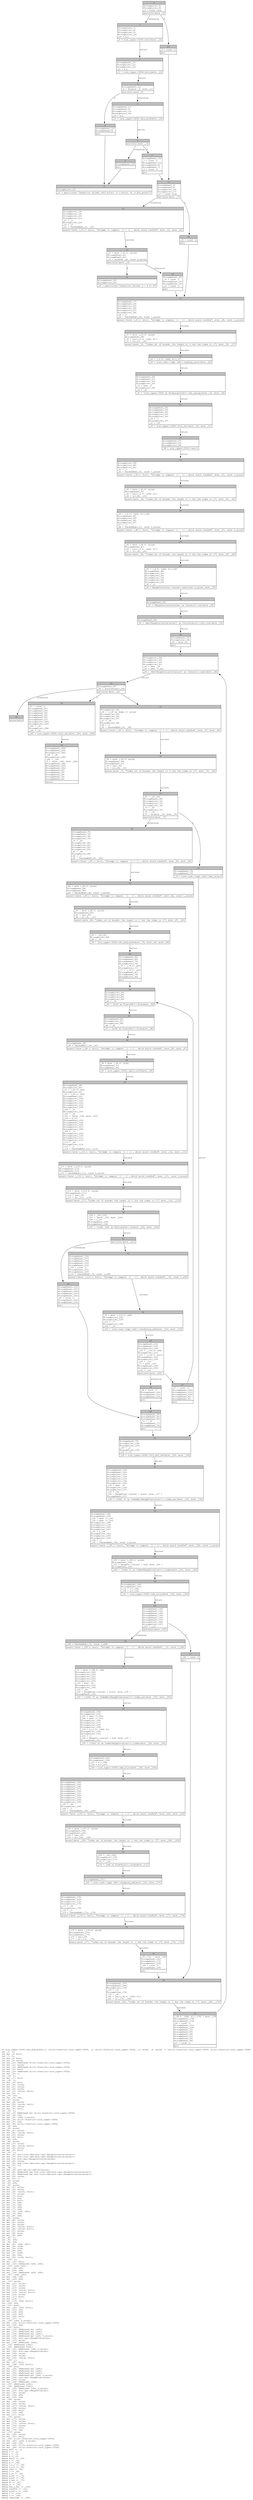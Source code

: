 digraph Mir_0_11381 {
    graph [fontname="Courier, monospace"];
    node [fontname="Courier, monospace"];
    edge [fontname="Courier, monospace"];
    label=<fn uint_types::U256::div_mod_knuth(_1: utils::fraction::uint_types::U256, _2: utils::fraction::uint_types::U256, _3: usize, _4: usize) -&gt; (utils::fraction::uint_types::U256, utils::fraction::uint_types::U256)<br align="left"/>let _5: ();<br align="left"/>let mut _6: bool;<br align="left"/>let _7: ();<br align="left"/>let mut _8: bool;<br align="left"/>let mut _9: usize;<br align="left"/>let mut _10: &amp;ReErased utils::fraction::uint_types::U256;<br align="left"/>let mut _11: usize;<br align="left"/>let mut _12: &amp;ReErased utils::fraction::uint_types::U256;<br align="left"/>let mut _13: bool;<br align="left"/>let mut _14: &amp;ReErased utils::fraction::uint_types::U256;<br align="left"/>let mut _15: !;<br align="left"/>let _16: ();<br align="left"/>let mut _17: bool;<br align="left"/>let _18: ();<br align="left"/>let mut _19: bool;<br align="left"/>let mut _20: usize;<br align="left"/>let mut _21: usize;<br align="left"/>let mut _22: usize;<br align="left"/>let mut _23: (usize, bool);<br align="left"/>let mut _24: !;<br align="left"/>let _25: u32;<br align="left"/>let mut _26: u64;<br align="left"/>let _27: usize;<br align="left"/>let mut _28: usize;<br align="left"/>let mut _29: (usize, bool);<br align="left"/>let mut _30: usize;<br align="left"/>let mut _31: bool;<br align="left"/>let _32: ();<br align="left"/>let mut _33: &amp;ReErased mut utils::fraction::uint_types::U256;<br align="left"/>let mut _34: u32;<br align="left"/>let mut _35: [u64; 5_usize];<br align="left"/>let mut _36: utils::fraction::uint_types::U256;<br align="left"/>let mut _37: u32;<br align="left"/>let mut _38: utils::fraction::uint_types::U256;<br align="left"/>let _39: u64;<br align="left"/>let _40: usize;<br align="left"/>let mut _41: usize;<br align="left"/>let mut _42: (usize, bool);<br align="left"/>let mut _43: usize;<br align="left"/>let mut _44: bool;<br align="left"/>let _45: u64;<br align="left"/>let _46: usize;<br align="left"/>let mut _47: usize;<br align="left"/>let mut _48: (usize, bool);<br align="left"/>let mut _49: usize;<br align="left"/>let mut _50: bool;<br align="left"/>let _51: ();<br align="left"/>let mut _52: std::iter::Rev&lt;std::ops::RangeInclusive&lt;usize&gt;&gt;;<br align="left"/>let mut _53: std::iter::Rev&lt;std::ops::RangeInclusive&lt;usize&gt;&gt;;<br align="left"/>let mut _54: std::ops::RangeInclusive&lt;usize&gt;;<br align="left"/>let mut _55: usize;<br align="left"/>let mut _56: std::iter::Rev&lt;std::ops::RangeInclusive&lt;usize&gt;&gt;;<br align="left"/>let mut _57: ();<br align="left"/>let _58: ();<br align="left"/>let mut _59: std::option::Option&lt;usize&gt;;<br align="left"/>let mut _60: &amp;ReErased mut std::iter::Rev&lt;std::ops::RangeInclusive&lt;usize&gt;&gt;;<br align="left"/>let mut _61: &amp;ReErased mut std::iter::Rev&lt;std::ops::RangeInclusive&lt;usize&gt;&gt;;<br align="left"/>let mut _62: isize;<br align="left"/>let mut _63: !;<br align="left"/>let _64: usize;<br align="left"/>let _65: u64;<br align="left"/>let _66: usize;<br align="left"/>let mut _67: usize;<br align="left"/>let mut _68: usize;<br align="left"/>let mut _69: (usize, bool);<br align="left"/>let mut _70: usize;<br align="left"/>let mut _71: bool;<br align="left"/>let mut _72: u64;<br align="left"/>let mut _73: bool;<br align="left"/>let mut _74: u64;<br align="left"/>let mut _75: u64;<br align="left"/>let mut _76: u64;<br align="left"/>let mut _77: u64;<br align="left"/>let mut _78: (u64, u64);<br align="left"/>let mut _79: u64;<br align="left"/>let mut _80: u64;<br align="left"/>let _81: usize;<br align="left"/>let mut _82: usize;<br align="left"/>let mut _83: usize;<br align="left"/>let mut _84: usize;<br align="left"/>let mut _85: (usize, bool);<br align="left"/>let mut _86: (usize, bool);<br align="left"/>let mut _87: usize;<br align="left"/>let mut _88: bool;<br align="left"/>let mut _89: u64;<br align="left"/>let _90: ();<br align="left"/>let _91: u64;<br align="left"/>let _92: u64;<br align="left"/>let mut _93: (u64, u64);<br align="left"/>let mut _94: u128;<br align="left"/>let mut _95: u128;<br align="left"/>let mut _96: u64;<br align="left"/>let mut _97: u128;<br align="left"/>let mut _98: u64;<br align="left"/>let mut _99: (u128, bool);<br align="left"/>let _100: ();<br align="left"/>let mut _101: bool;<br align="left"/>let mut _102: &amp;ReErased (u64, u64);<br align="left"/>let _103: (u64, u64);<br align="left"/>let mut _104: u64;<br align="left"/>let mut _105: u64;<br align="left"/>let mut _106: &amp;ReErased (u64, u64);<br align="left"/>let _107: (u64, u64);<br align="left"/>let mut _108: u64;<br align="left"/>let mut _109: u64;<br align="left"/>let _110: usize;<br align="left"/>let mut _111: usize;<br align="left"/>let mut _112: usize;<br align="left"/>let mut _113: usize;<br align="left"/>let mut _114: (usize, bool);<br align="left"/>let mut _115: (usize, bool);<br align="left"/>let mut _116: usize;<br align="left"/>let mut _117: bool;<br align="left"/>let mut _118: !;<br align="left"/>let mut _119: (u64, bool);<br align="left"/>let _120: u64;<br align="left"/>let _121: bool;<br align="left"/>let mut _122: (u64, bool);<br align="left"/>let mut _123: u64;<br align="left"/>let mut _124: u64;<br align="left"/>let mut _125: u64;<br align="left"/>let mut _126: bool;<br align="left"/>let mut _127: !;<br align="left"/>let _128: [u64; 5_usize];<br align="left"/>let mut _129: utils::fraction::uint_types::U256;<br align="left"/>let mut _130: u64;<br align="left"/>let _131: bool;<br align="left"/>let mut _132: &amp;ReErased mut [u64];<br align="left"/>let mut _133: &amp;ReErased mut [u64];<br align="left"/>let mut _134: &amp;ReErased mut [u64];<br align="left"/>let mut _135: &amp;ReErased mut [u64; 5_usize];<br align="left"/>let mut _136: std::ops::RangeFrom&lt;usize&gt;;<br align="left"/>let mut _137: usize;<br align="left"/>let mut _138: &amp;ReErased [u64];<br align="left"/>let _139: &amp;ReErased [u64];<br align="left"/>let _140: &amp;ReErased [u64];<br align="left"/>let mut _141: &amp;ReErased [u64; 5_usize];<br align="left"/>let mut _142: std::ops::RangeTo&lt;usize&gt;;<br align="left"/>let mut _143: usize;<br align="left"/>let mut _144: usize;<br align="left"/>let mut _145: (usize, bool);<br align="left"/>let _146: ();<br align="left"/>let mut _147: bool;<br align="left"/>let mut _148: (u64, bool);<br align="left"/>let _149: bool;<br align="left"/>let mut _150: &amp;ReErased mut [u64];<br align="left"/>let mut _151: &amp;ReErased mut [u64];<br align="left"/>let mut _152: &amp;ReErased mut [u64];<br align="left"/>let mut _153: &amp;ReErased mut [u64; 5_usize];<br align="left"/>let mut _154: std::ops::RangeFrom&lt;usize&gt;;<br align="left"/>let mut _155: usize;<br align="left"/>let mut _156: &amp;ReErased [u64];<br align="left"/>let _157: &amp;ReErased [u64];<br align="left"/>let _158: &amp;ReErased [u64];<br align="left"/>let mut _159: &amp;ReErased [u64; 4_usize];<br align="left"/>let mut _160: std::ops::RangeTo&lt;usize&gt;;<br align="left"/>let mut _161: usize;<br align="left"/>let mut _162: u64;<br align="left"/>let mut _163: u64;<br align="left"/>let _164: usize;<br align="left"/>let mut _165: usize;<br align="left"/>let mut _166: usize;<br align="left"/>let mut _167: (usize, bool);<br align="left"/>let mut _168: usize;<br align="left"/>let mut _169: bool;<br align="left"/>let mut _170: u64;<br align="left"/>let mut _171: bool;<br align="left"/>let _172: usize;<br align="left"/>let mut _173: usize;<br align="left"/>let mut _174: usize;<br align="left"/>let mut _175: (usize, bool);<br align="left"/>let mut _176: usize;<br align="left"/>let mut _177: bool;<br align="left"/>let mut _178: u64;<br align="left"/>let _179: usize;<br align="left"/>let mut _180: usize;<br align="left"/>let mut _181: bool;<br align="left"/>let _182: utils::fraction::uint_types::U256;<br align="left"/>let mut _183: [u64; 5_usize];<br align="left"/>let mut _184: u32;<br align="left"/>let mut _185: utils::fraction::uint_types::U256;<br align="left"/>let mut _186: utils::fraction::uint_types::U256;<br align="left"/>debug self =&gt; _1;<br align="left"/>debug v =&gt; _2;<br align="left"/>debug n =&gt; _3;<br align="left"/>debug m =&gt; _4;<br align="left"/>debug shift =&gt; _25;<br align="left"/>debug u =&gt; _35;<br align="left"/>debug q =&gt; _38;<br align="left"/>debug v_n_1 =&gt; _39;<br align="left"/>debug v_n_2 =&gt; _45;<br align="left"/>debug iter =&gt; _56;<br align="left"/>debug j =&gt; _64;<br align="left"/>debug u_jn =&gt; _65;<br align="left"/>debug q_hat =&gt; _72;<br align="left"/>debug q_hat =&gt; _76;<br align="left"/>debug r_hat =&gt; _77;<br align="left"/>debug hi =&gt; _91;<br align="left"/>debug lo =&gt; _92;<br align="left"/>debug new_r_hat =&gt; _120;<br align="left"/>debug overflow =&gt; _121;<br align="left"/>debug q_hat_v =&gt; _128;<br align="left"/>debug c =&gt; _131;<br align="left"/>debug c =&gt; _149;<br align="left"/>debug remainder =&gt; _182;<br align="left"/>>;
    bb0__0_11381 [shape="none", label=<<table border="0" cellborder="1" cellspacing="0"><tr><td bgcolor="gray" align="center" colspan="1">0</td></tr><tr><td align="left" balign="left">StorageLive(_5)<br/>StorageLive(_6)<br/>_6 = const true<br/></td></tr><tr><td align="left">switchInt(move _6)</td></tr></table>>];
    bb1__0_11381 [shape="none", label=<<table border="0" cellborder="1" cellspacing="0"><tr><td bgcolor="gray" align="center" colspan="1">1</td></tr><tr><td align="left" balign="left">StorageLive(_7)<br/>StorageLive(_8)<br/>StorageLive(_9)<br/>StorageLive(_10)<br/>_10 = &amp;_1<br/></td></tr><tr><td align="left">_9 = uint_types::U256::bits(move _10)</td></tr></table>>];
    bb2__0_11381 [shape="none", label=<<table border="0" cellborder="1" cellspacing="0"><tr><td bgcolor="gray" align="center" colspan="1">2</td></tr><tr><td align="left" balign="left">StorageDead(_10)<br/>StorageLive(_11)<br/>StorageLive(_12)<br/>_12 = &amp;_2<br/></td></tr><tr><td align="left">_11 = uint_types::U256::bits(move _12)</td></tr></table>>];
    bb3__0_11381 [shape="none", label=<<table border="0" cellborder="1" cellspacing="0"><tr><td bgcolor="gray" align="center" colspan="1">3</td></tr><tr><td align="left" balign="left">StorageDead(_12)<br/>_8 = Ge(move _9, move _11)<br/></td></tr><tr><td align="left">switchInt(move _8)</td></tr></table>>];
    bb4__0_11381 [shape="none", label=<<table border="0" cellborder="1" cellspacing="0"><tr><td bgcolor="gray" align="center" colspan="1">4</td></tr><tr><td align="left" balign="left">StorageDead(_11)<br/>StorageDead(_9)<br/>StorageLive(_13)<br/>StorageLive(_14)<br/>_14 = &amp;_2<br/></td></tr><tr><td align="left">_13 = uint_types::U256::fits_word(move _14)</td></tr></table>>];
    bb5__0_11381 [shape="none", label=<<table border="0" cellborder="1" cellspacing="0"><tr><td bgcolor="gray" align="center" colspan="1">5</td></tr><tr><td align="left">switchInt(move _13)</td></tr></table>>];
    bb6__0_11381 [shape="none", label=<<table border="0" cellborder="1" cellspacing="0"><tr><td bgcolor="gray" align="center" colspan="1">6</td></tr><tr><td align="left" balign="left">StorageDead(_14)<br/></td></tr><tr><td align="left">goto</td></tr></table>>];
    bb7__0_11381 [shape="none", label=<<table border="0" cellborder="1" cellspacing="0"><tr><td bgcolor="gray" align="center" colspan="1">7</td></tr><tr><td align="left" balign="left">StorageDead(_14)<br/>_7 = const ()<br/>StorageDead(_13)<br/>StorageDead(_8)<br/>StorageDead(_7)<br/>_5 = const ()<br/></td></tr><tr><td align="left">goto</td></tr></table>>];
    bb8__0_11381 [shape="none", label=<<table border="0" cellborder="1" cellspacing="0"><tr><td bgcolor="gray" align="center" colspan="1">8</td></tr><tr><td align="left" balign="left">StorageDead(_11)<br/>StorageDead(_9)<br/></td></tr><tr><td align="left">goto</td></tr></table>>];
    bb9__0_11381 [shape="none", label=<<table border="0" cellborder="1" cellspacing="0"><tr><td bgcolor="gray" align="center" colspan="1">9</td></tr><tr><td align="left" balign="left">StorageLive(_15)<br/></td></tr><tr><td align="left">_15 = panic(const &quot;assertion failed: self.bits() &gt;= v.bits() &amp;&amp; !v.fits_word()&quot;)</td></tr></table>>];
    bb10__0_11381 [shape="none", label=<<table border="0" cellborder="1" cellspacing="0"><tr><td bgcolor="gray" align="center" colspan="1">10</td></tr><tr><td align="left" balign="left">_5 = const ()<br/></td></tr><tr><td align="left">goto</td></tr></table>>];
    bb11__0_11381 [shape="none", label=<<table border="0" cellborder="1" cellspacing="0"><tr><td bgcolor="gray" align="center" colspan="1">11</td></tr><tr><td align="left" balign="left">StorageDead(_6)<br/>StorageDead(_5)<br/>StorageLive(_16)<br/>StorageLive(_17)<br/>_17 = const true<br/></td></tr><tr><td align="left">switchInt(move _17)</td></tr></table>>];
    bb12__0_11381 [shape="none", label=<<table border="0" cellborder="1" cellspacing="0"><tr><td bgcolor="gray" align="center" colspan="1">12</td></tr><tr><td align="left" balign="left">StorageLive(_18)<br/>StorageLive(_19)<br/>StorageLive(_20)<br/>StorageLive(_21)<br/>_21 = _3<br/>StorageLive(_22)<br/>_22 = _4<br/>_23 = CheckedAdd(_21, _22)<br/></td></tr><tr><td align="left">assert(!move (_23.1: bool), &quot;attempt to compute `{} + {}`, which would overflow&quot;, move _21, move _22)</td></tr></table>>];
    bb13__0_11381 [shape="none", label=<<table border="0" cellborder="1" cellspacing="0"><tr><td bgcolor="gray" align="center" colspan="1">13</td></tr><tr><td align="left" balign="left">_20 = move (_23.0: usize)<br/>StorageDead(_22)<br/>StorageDead(_21)<br/>_19 = Le(move _20, const 4_usize)<br/></td></tr><tr><td align="left">switchInt(move _19)</td></tr></table>>];
    bb14__0_11381 [shape="none", label=<<table border="0" cellborder="1" cellspacing="0"><tr><td bgcolor="gray" align="center" colspan="1">14</td></tr><tr><td align="left" balign="left">StorageDead(_20)<br/>_18 = const ()<br/>StorageDead(_19)<br/>StorageDead(_18)<br/>_16 = const ()<br/></td></tr><tr><td align="left">goto</td></tr></table>>];
    bb15__0_11381 [shape="none", label=<<table border="0" cellborder="1" cellspacing="0"><tr><td bgcolor="gray" align="center" colspan="1">15</td></tr><tr><td align="left" balign="left">StorageDead(_20)<br/>StorageLive(_24)<br/></td></tr><tr><td align="left">_24 = panic(const &quot;assertion failed: n + m &lt;= 4&quot;)</td></tr></table>>];
    bb16__0_11381 [shape="none", label=<<table border="0" cellborder="1" cellspacing="0"><tr><td bgcolor="gray" align="center" colspan="1">16</td></tr><tr><td align="left" balign="left">_16 = const ()<br/></td></tr><tr><td align="left">goto</td></tr></table>>];
    bb17__0_11381 [shape="none", label=<<table border="0" cellborder="1" cellspacing="0"><tr><td bgcolor="gray" align="center" colspan="1">17</td></tr><tr><td align="left" balign="left">StorageDead(_17)<br/>StorageDead(_16)<br/>StorageLive(_25)<br/>StorageLive(_26)<br/>StorageLive(_27)<br/>StorageLive(_28)<br/>_28 = _3<br/>_29 = CheckedSub(_28, const 1_usize)<br/></td></tr><tr><td align="left">assert(!move (_29.1: bool), &quot;attempt to compute `{} - {}`, which would overflow&quot;, move _28, const 1_usize)</td></tr></table>>];
    bb18__0_11381 [shape="none", label=<<table border="0" cellborder="1" cellspacing="0"><tr><td bgcolor="gray" align="center" colspan="1">18</td></tr><tr><td align="left" balign="left">_27 = move (_29.0: usize)<br/>StorageDead(_28)<br/>_30 = Len((_2.0: [u64; 4]))<br/>_31 = Lt(_27, _30)<br/></td></tr><tr><td align="left">assert(move _31, &quot;index out of bounds: the length is {} but the index is {}&quot;, move _30, _27)</td></tr></table>>];
    bb19__0_11381 [shape="none", label=<<table border="0" cellborder="1" cellspacing="0"><tr><td bgcolor="gray" align="center" colspan="1">19</td></tr><tr><td align="left" balign="left">_26 = (_2.0: [u64; 4])[_27]<br/></td></tr><tr><td align="left">_25 = core::num::&lt;impl u64&gt;::leading_zeros(move _26)</td></tr></table>>];
    bb20__0_11381 [shape="none", label=<<table border="0" cellborder="1" cellspacing="0"><tr><td bgcolor="gray" align="center" colspan="1">20</td></tr><tr><td align="left" balign="left">StorageDead(_26)<br/>StorageDead(_27)<br/>StorageLive(_32)<br/>StorageLive(_33)<br/>_33 = &amp;mut _2<br/>StorageLive(_34)<br/>_34 = _25<br/></td></tr><tr><td align="left">_32 = &lt;uint_types::U256 as ShlAssign&lt;u32&gt;&gt;::shl_assign(move _33, move _34)</td></tr></table>>];
    bb21__0_11381 [shape="none", label=<<table border="0" cellborder="1" cellspacing="0"><tr><td bgcolor="gray" align="center" colspan="1">21</td></tr><tr><td align="left" balign="left">StorageDead(_34)<br/>StorageDead(_33)<br/>StorageDead(_32)<br/>StorageLive(_35)<br/>StorageLive(_36)<br/>_36 = _1<br/>StorageLive(_37)<br/>_37 = _25<br/></td></tr><tr><td align="left">_35 = uint_types::U256::full_shl(move _36, move _37)</td></tr></table>>];
    bb22__0_11381 [shape="none", label=<<table border="0" cellborder="1" cellspacing="0"><tr><td bgcolor="gray" align="center" colspan="1">22</td></tr><tr><td align="left" balign="left">StorageDead(_37)<br/>StorageDead(_36)<br/>StorageLive(_38)<br/></td></tr><tr><td align="left">_38 = uint_types::U256::zero()</td></tr></table>>];
    bb23__0_11381 [shape="none", label=<<table border="0" cellborder="1" cellspacing="0"><tr><td bgcolor="gray" align="center" colspan="1">23</td></tr><tr><td align="left" balign="left">StorageLive(_39)<br/>StorageLive(_40)<br/>StorageLive(_41)<br/>_41 = _3<br/>_42 = CheckedSub(_41, const 1_usize)<br/></td></tr><tr><td align="left">assert(!move (_42.1: bool), &quot;attempt to compute `{} - {}`, which would overflow&quot;, move _41, const 1_usize)</td></tr></table>>];
    bb24__0_11381 [shape="none", label=<<table border="0" cellborder="1" cellspacing="0"><tr><td bgcolor="gray" align="center" colspan="1">24</td></tr><tr><td align="left" balign="left">_40 = move (_42.0: usize)<br/>StorageDead(_41)<br/>_43 = Len((_2.0: [u64; 4]))<br/>_44 = Lt(_40, _43)<br/></td></tr><tr><td align="left">assert(move _44, &quot;index out of bounds: the length is {} but the index is {}&quot;, move _43, _40)</td></tr></table>>];
    bb25__0_11381 [shape="none", label=<<table border="0" cellborder="1" cellspacing="0"><tr><td bgcolor="gray" align="center" colspan="1">25</td></tr><tr><td align="left" balign="left">_39 = (_2.0: [u64; 4])[_40]<br/>StorageDead(_40)<br/>StorageLive(_45)<br/>StorageLive(_46)<br/>StorageLive(_47)<br/>_47 = _3<br/>_48 = CheckedSub(_47, const 2_usize)<br/></td></tr><tr><td align="left">assert(!move (_48.1: bool), &quot;attempt to compute `{} - {}`, which would overflow&quot;, move _47, const 2_usize)</td></tr></table>>];
    bb26__0_11381 [shape="none", label=<<table border="0" cellborder="1" cellspacing="0"><tr><td bgcolor="gray" align="center" colspan="1">26</td></tr><tr><td align="left" balign="left">_46 = move (_48.0: usize)<br/>StorageDead(_47)<br/>_49 = Len((_2.0: [u64; 4]))<br/>_50 = Lt(_46, _49)<br/></td></tr><tr><td align="left">assert(move _50, &quot;index out of bounds: the length is {} but the index is {}&quot;, move _49, _46)</td></tr></table>>];
    bb27__0_11381 [shape="none", label=<<table border="0" cellborder="1" cellspacing="0"><tr><td bgcolor="gray" align="center" colspan="1">27</td></tr><tr><td align="left" balign="left">_45 = (_2.0: [u64; 4])[_46]<br/>StorageDead(_46)<br/>StorageLive(_51)<br/>StorageLive(_52)<br/>StorageLive(_53)<br/>StorageLive(_54)<br/>StorageLive(_55)<br/>_55 = _4<br/></td></tr><tr><td align="left">_54 = RangeInclusive::&lt;usize&gt;::new(const 0_usize, move _55)</td></tr></table>>];
    bb28__0_11381 [shape="none", label=<<table border="0" cellborder="1" cellspacing="0"><tr><td bgcolor="gray" align="center" colspan="1">28</td></tr><tr><td align="left" balign="left">StorageDead(_55)<br/></td></tr><tr><td align="left">_53 = &lt;RangeInclusive&lt;usize&gt; as Iterator&gt;::rev(move _54)</td></tr></table>>];
    bb29__0_11381 [shape="none", label=<<table border="0" cellborder="1" cellspacing="0"><tr><td bgcolor="gray" align="center" colspan="1">29</td></tr><tr><td align="left" balign="left">StorageDead(_54)<br/></td></tr><tr><td align="left">_52 = &lt;Rev&lt;RangeInclusive&lt;usize&gt;&gt; as IntoIterator&gt;::into_iter(move _53)</td></tr></table>>];
    bb30__0_11381 [shape="none", label=<<table border="0" cellborder="1" cellspacing="0"><tr><td bgcolor="gray" align="center" colspan="1">30</td></tr><tr><td align="left" balign="left">StorageDead(_53)<br/>StorageLive(_56)<br/>_56 = move _52<br/></td></tr><tr><td align="left">goto</td></tr></table>>];
    bb31__0_11381 [shape="none", label=<<table border="0" cellborder="1" cellspacing="0"><tr><td bgcolor="gray" align="center" colspan="1">31</td></tr><tr><td align="left" balign="left">StorageLive(_58)<br/>StorageLive(_59)<br/>StorageLive(_60)<br/>StorageLive(_61)<br/>_61 = &amp;mut _56<br/>_60 = &amp;mut (*_61)<br/></td></tr><tr><td align="left">_59 = &lt;Rev&lt;RangeInclusive&lt;usize&gt;&gt; as Iterator&gt;::next(move _60)</td></tr></table>>];
    bb32__0_11381 [shape="none", label=<<table border="0" cellborder="1" cellspacing="0"><tr><td bgcolor="gray" align="center" colspan="1">32</td></tr><tr><td align="left" balign="left">StorageDead(_60)<br/>_62 = discriminant(_59)<br/></td></tr><tr><td align="left">switchInt(move _62)</td></tr></table>>];
    bb33__0_11381 [shape="none", label=<<table border="0" cellborder="1" cellspacing="0"><tr><td bgcolor="gray" align="center" colspan="1">33</td></tr><tr><td align="left" balign="left">StorageLive(_64)<br/>_64 = ((_59 as Some).0: usize)<br/>StorageLive(_65)<br/>StorageLive(_66)<br/>StorageLive(_67)<br/>_67 = _64<br/>StorageLive(_68)<br/>_68 = _3<br/>_69 = CheckedAdd(_67, _68)<br/></td></tr><tr><td align="left">assert(!move (_69.1: bool), &quot;attempt to compute `{} + {}`, which would overflow&quot;, move _67, move _68)</td></tr></table>>];
    bb34__0_11381 [shape="none", label=<<table border="0" cellborder="1" cellspacing="0"><tr><td bgcolor="gray" align="center" colspan="1">34</td></tr><tr><td align="left">unreachable</td></tr></table>>];
    bb35__0_11381 [shape="none", label=<<table border="0" cellborder="1" cellspacing="0"><tr><td bgcolor="gray" align="center" colspan="1">35</td></tr><tr><td align="left" balign="left">_51 = const ()<br/>StorageDead(_61)<br/>StorageDead(_59)<br/>StorageDead(_58)<br/>StorageDead(_56)<br/>StorageDead(_52)<br/>StorageDead(_51)<br/>StorageLive(_182)<br/>StorageLive(_183)<br/>_183 = _35<br/>StorageLive(_184)<br/>_184 = _25<br/></td></tr><tr><td align="left">_182 = uint_types::U256::full_shr(move _183, move _184)</td></tr></table>>];
    bb36__0_11381 [shape="none", label=<<table border="0" cellborder="1" cellspacing="0"><tr><td bgcolor="gray" align="center" colspan="1">36</td></tr><tr><td align="left" balign="left">_66 = move (_69.0: usize)<br/>StorageDead(_68)<br/>StorageDead(_67)<br/>_70 = Len(_35)<br/>_71 = Lt(_66, _70)<br/></td></tr><tr><td align="left">assert(move _71, &quot;index out of bounds: the length is {} but the index is {}&quot;, move _70, _66)</td></tr></table>>];
    bb37__0_11381 [shape="none", label=<<table border="0" cellborder="1" cellspacing="0"><tr><td bgcolor="gray" align="center" colspan="1">37</td></tr><tr><td align="left" balign="left">_65 = _35[_66]<br/>StorageDead(_66)<br/>StorageLive(_72)<br/>StorageLive(_73)<br/>StorageLive(_74)<br/>_74 = _65<br/>StorageLive(_75)<br/>_75 = _39<br/>_73 = Lt(move _74, move _75)<br/></td></tr><tr><td align="left">switchInt(move _73)</td></tr></table>>];
    bb38__0_11381 [shape="none", label=<<table border="0" cellborder="1" cellspacing="0"><tr><td bgcolor="gray" align="center" colspan="1">38</td></tr><tr><td align="left" balign="left">StorageDead(_75)<br/>StorageDead(_74)<br/>StorageLive(_78)<br/>StorageLive(_79)<br/>_79 = _65<br/>StorageLive(_80)<br/>StorageLive(_81)<br/>StorageLive(_82)<br/>StorageLive(_83)<br/>_83 = _64<br/>StorageLive(_84)<br/>_84 = _3<br/>_85 = CheckedAdd(_83, _84)<br/></td></tr><tr><td align="left">assert(!move (_85.1: bool), &quot;attempt to compute `{} + {}`, which would overflow&quot;, move _83, move _84)</td></tr></table>>];
    bb39__0_11381 [shape="none", label=<<table border="0" cellborder="1" cellspacing="0"><tr><td bgcolor="gray" align="center" colspan="1">39</td></tr><tr><td align="left" balign="left">_82 = move (_85.0: usize)<br/>StorageDead(_84)<br/>StorageDead(_83)<br/>_86 = CheckedSub(_82, const 1_usize)<br/></td></tr><tr><td align="left">assert(!move (_86.1: bool), &quot;attempt to compute `{} - {}`, which would overflow&quot;, move _82, const 1_usize)</td></tr></table>>];
    bb40__0_11381 [shape="none", label=<<table border="0" cellborder="1" cellspacing="0"><tr><td bgcolor="gray" align="center" colspan="1">40</td></tr><tr><td align="left" balign="left">_81 = move (_86.0: usize)<br/>StorageDead(_82)<br/>_87 = Len(_35)<br/>_88 = Lt(_81, _87)<br/></td></tr><tr><td align="left">assert(move _88, &quot;index out of bounds: the length is {} but the index is {}&quot;, move _87, _81)</td></tr></table>>];
    bb41__0_11381 [shape="none", label=<<table border="0" cellborder="1" cellspacing="0"><tr><td bgcolor="gray" align="center" colspan="1">41</td></tr><tr><td align="left" balign="left">_80 = _35[_81]<br/>StorageLive(_89)<br/>_89 = _39<br/></td></tr><tr><td align="left">_78 = uint_types::U256::div_mod_word(move _79, move _80, move _89)</td></tr></table>>];
    bb42__0_11381 [shape="none", label=<<table border="0" cellborder="1" cellspacing="0"><tr><td bgcolor="gray" align="center" colspan="1">42</td></tr><tr><td align="left" balign="left">StorageDead(_89)<br/>StorageDead(_80)<br/>StorageDead(_79)<br/>StorageLive(_76)<br/>_76 = (_78.0: u64)<br/>StorageLive(_77)<br/>_77 = (_78.1: u64)<br/>StorageDead(_81)<br/>StorageDead(_78)<br/>StorageLive(_90)<br/></td></tr><tr><td align="left">goto</td></tr></table>>];
    bb43__0_11381 [shape="none", label=<<table border="0" cellborder="1" cellspacing="0"><tr><td bgcolor="gray" align="center" colspan="1">43</td></tr><tr><td align="left" balign="left">StorageLive(_93)<br/>StorageLive(_94)<br/>StorageLive(_95)<br/>StorageLive(_96)<br/>_96 = _76<br/></td></tr><tr><td align="left">_95 = &lt;u128 as From&lt;u64&gt;&gt;::from(move _96)</td></tr></table>>];
    bb44__0_11381 [shape="none", label=<<table border="0" cellborder="1" cellspacing="0"><tr><td bgcolor="gray" align="center" colspan="1">44</td></tr><tr><td align="left" balign="left">StorageDead(_96)<br/>StorageLive(_97)<br/>StorageLive(_98)<br/>_98 = _45<br/></td></tr><tr><td align="left">_97 = &lt;u128 as From&lt;u64&gt;&gt;::from(move _98)</td></tr></table>>];
    bb45__0_11381 [shape="none", label=<<table border="0" cellborder="1" cellspacing="0"><tr><td bgcolor="gray" align="center" colspan="1">45</td></tr><tr><td align="left" balign="left">StorageDead(_98)<br/>_99 = CheckedMul(_95, _97)<br/></td></tr><tr><td align="left">assert(!move (_99.1: bool), &quot;attempt to compute `{} * {}`, which would overflow&quot;, move _95, move _97)</td></tr></table>>];
    bb46__0_11381 [shape="none", label=<<table border="0" cellborder="1" cellspacing="0"><tr><td bgcolor="gray" align="center" colspan="1">46</td></tr><tr><td align="left" balign="left">_94 = move (_99.0: u128)<br/>StorageDead(_97)<br/>StorageDead(_95)<br/></td></tr><tr><td align="left">_93 = uint_types::U256::split_u128(move _94)</td></tr></table>>];
    bb47__0_11381 [shape="none", label=<<table border="0" cellborder="1" cellspacing="0"><tr><td bgcolor="gray" align="center" colspan="1">47</td></tr><tr><td align="left" balign="left">StorageDead(_94)<br/>StorageLive(_91)<br/>_91 = (_93.0: u64)<br/>StorageLive(_92)<br/>_92 = (_93.1: u64)<br/>StorageDead(_93)<br/>StorageLive(_100)<br/>StorageLive(_101)<br/>StorageLive(_102)<br/>StorageLive(_103)<br/>StorageLive(_104)<br/>_104 = _91<br/>StorageLive(_105)<br/>_105 = _92<br/>_103 = (move _104, move _105)<br/>_102 = &amp;_103<br/>StorageDead(_105)<br/>StorageDead(_104)<br/>StorageLive(_106)<br/>StorageLive(_107)<br/>StorageLive(_108)<br/>_108 = _77<br/>StorageLive(_109)<br/>StorageLive(_110)<br/>StorageLive(_111)<br/>StorageLive(_112)<br/>_112 = _64<br/>StorageLive(_113)<br/>_113 = _3<br/>_114 = CheckedAdd(_112, _113)<br/></td></tr><tr><td align="left">assert(!move (_114.1: bool), &quot;attempt to compute `{} + {}`, which would overflow&quot;, move _112, move _113)</td></tr></table>>];
    bb48__0_11381 [shape="none", label=<<table border="0" cellborder="1" cellspacing="0"><tr><td bgcolor="gray" align="center" colspan="1">48</td></tr><tr><td align="left" balign="left">_111 = move (_114.0: usize)<br/>StorageDead(_113)<br/>StorageDead(_112)<br/>_115 = CheckedSub(_111, const 2_usize)<br/></td></tr><tr><td align="left">assert(!move (_115.1: bool), &quot;attempt to compute `{} - {}`, which would overflow&quot;, move _111, const 2_usize)</td></tr></table>>];
    bb49__0_11381 [shape="none", label=<<table border="0" cellborder="1" cellspacing="0"><tr><td bgcolor="gray" align="center" colspan="1">49</td></tr><tr><td align="left" balign="left">_110 = move (_115.0: usize)<br/>StorageDead(_111)<br/>_116 = Len(_35)<br/>_117 = Lt(_110, _116)<br/></td></tr><tr><td align="left">assert(move _117, &quot;index out of bounds: the length is {} but the index is {}&quot;, move _116, _110)</td></tr></table>>];
    bb50__0_11381 [shape="none", label=<<table border="0" cellborder="1" cellspacing="0"><tr><td bgcolor="gray" align="center" colspan="1">50</td></tr><tr><td align="left" balign="left">_109 = _35[_110]<br/>_107 = (move _108, move _109)<br/>_106 = &amp;_107<br/>StorageDead(_109)<br/>StorageDead(_108)<br/></td></tr><tr><td align="left">_101 = &lt;(u64, u64) as PartialOrd&gt;::le(move _102, move _106)</td></tr></table>>];
    bb51__0_11381 [shape="none", label=<<table border="0" cellborder="1" cellspacing="0"><tr><td bgcolor="gray" align="center" colspan="1">51</td></tr><tr><td align="left">switchInt(move _101)</td></tr></table>>];
    bb52__0_11381 [shape="none", label=<<table border="0" cellborder="1" cellspacing="0"><tr><td bgcolor="gray" align="center" colspan="1">52</td></tr><tr><td align="left" balign="left">StorageDead(_110)<br/>StorageDead(_107)<br/>StorageDead(_106)<br/>StorageDead(_103)<br/>StorageDead(_102)<br/>_90 = const ()<br/>StorageDead(_101)<br/>StorageDead(_100)<br/></td></tr><tr><td align="left">goto</td></tr></table>>];
    bb53__0_11381 [shape="none", label=<<table border="0" cellborder="1" cellspacing="0"><tr><td bgcolor="gray" align="center" colspan="1">53</td></tr><tr><td align="left" balign="left">StorageDead(_110)<br/>StorageDead(_107)<br/>StorageDead(_106)<br/>StorageDead(_103)<br/>StorageDead(_102)<br/>_100 = const ()<br/>StorageDead(_101)<br/>StorageDead(_100)<br/>_119 = CheckedSub(_76, const 1_u64)<br/></td></tr><tr><td align="left">assert(!move (_119.1: bool), &quot;attempt to compute `{} - {}`, which would overflow&quot;, _76, const 1_u64)</td></tr></table>>];
    bb54__0_11381 [shape="none", label=<<table border="0" cellborder="1" cellspacing="0"><tr><td bgcolor="gray" align="center" colspan="1">54</td></tr><tr><td align="left" balign="left">_76 = move (_119.0: u64)<br/>StorageLive(_122)<br/>StorageLive(_123)<br/>_123 = _77<br/>StorageLive(_124)<br/>_124 = _39<br/></td></tr><tr><td align="left">_122 = core::num::&lt;impl u64&gt;::overflowing_add(move _123, move _124)</td></tr></table>>];
    bb55__0_11381 [shape="none", label=<<table border="0" cellborder="1" cellspacing="0"><tr><td bgcolor="gray" align="center" colspan="1">55</td></tr><tr><td align="left" balign="left">StorageDead(_124)<br/>StorageDead(_123)<br/>StorageLive(_120)<br/>_120 = (_122.0: u64)<br/>StorageLive(_121)<br/>_121 = (_122.1: bool)<br/>StorageDead(_122)<br/>StorageLive(_125)<br/>_125 = _120<br/>_77 = move _125<br/>StorageDead(_125)<br/>StorageLive(_126)<br/>_126 = _121<br/></td></tr><tr><td align="left">switchInt(move _126)</td></tr></table>>];
    bb56__0_11381 [shape="none", label=<<table border="0" cellborder="1" cellspacing="0"><tr><td bgcolor="gray" align="center" colspan="1">56</td></tr><tr><td align="left" balign="left">_90 = const ()<br/>StorageDead(_126)<br/>StorageDead(_121)<br/>StorageDead(_120)<br/></td></tr><tr><td align="left">goto</td></tr></table>>];
    bb57__0_11381 [shape="none", label=<<table border="0" cellborder="1" cellspacing="0"><tr><td bgcolor="gray" align="center" colspan="1">57</td></tr><tr><td align="left" balign="left">_57 = const ()<br/>StorageDead(_126)<br/>StorageDead(_121)<br/>StorageDead(_120)<br/>StorageDead(_92)<br/>StorageDead(_91)<br/></td></tr><tr><td align="left">goto</td></tr></table>>];
    bb58__0_11381 [shape="none", label=<<table border="0" cellborder="1" cellspacing="0"><tr><td bgcolor="gray" align="center" colspan="1">58</td></tr><tr><td align="left" balign="left">StorageDead(_92)<br/>StorageDead(_91)<br/>StorageDead(_90)<br/>_72 = _76<br/>StorageDead(_77)<br/>StorageDead(_76)<br/></td></tr><tr><td align="left">goto</td></tr></table>>];
    bb59__0_11381 [shape="none", label=<<table border="0" cellborder="1" cellspacing="0"><tr><td bgcolor="gray" align="center" colspan="1">59</td></tr><tr><td align="left" balign="left">StorageDead(_75)<br/>StorageDead(_74)<br/></td></tr><tr><td align="left">_72 = core::num::&lt;impl u64&gt;::max_value()</td></tr></table>>];
    bb60__0_11381 [shape="none", label=<<table border="0" cellborder="1" cellspacing="0"><tr><td bgcolor="gray" align="center" colspan="1">60</td></tr><tr><td align="left" balign="left">StorageDead(_73)<br/>StorageLive(_128)<br/>StorageLive(_129)<br/>_129 = _2<br/>StorageLive(_130)<br/>_130 = _72<br/></td></tr><tr><td align="left">_128 = uint_types::U256::full_mul_u64(move _129, move _130)</td></tr></table>>];
    bb61__0_11381 [shape="none", label=<<table border="0" cellborder="1" cellspacing="0"><tr><td bgcolor="gray" align="center" colspan="1">61</td></tr><tr><td align="left" balign="left">StorageDead(_130)<br/>StorageDead(_129)<br/>StorageLive(_131)<br/>StorageLive(_132)<br/>StorageLive(_133)<br/>StorageLive(_134)<br/>StorageLive(_135)<br/>_135 = &amp;mut _35<br/>StorageLive(_136)<br/>StorageLive(_137)<br/>_137 = _64<br/>_136 = RangeFrom::&lt;usize&gt; { start: move _137 }<br/>StorageDead(_137)<br/></td></tr><tr><td align="left">_134 = &lt;[u64; 5] as IndexMut&lt;RangeFrom&lt;usize&gt;&gt;&gt;::index_mut(move _135, move _136)</td></tr></table>>];
    bb62__0_11381 [shape="none", label=<<table border="0" cellborder="1" cellspacing="0"><tr><td bgcolor="gray" align="center" colspan="1">62</td></tr><tr><td align="left" balign="left">StorageDead(_136)<br/>StorageDead(_135)<br/>_133 = &amp;mut (*_134)<br/>_132 = &amp;mut (*_133)<br/>StorageLive(_138)<br/>StorageLive(_139)<br/>StorageLive(_140)<br/>StorageLive(_141)<br/>_141 = &amp;_128<br/>StorageLive(_142)<br/>StorageLive(_143)<br/>StorageLive(_144)<br/>_144 = _3<br/>_145 = CheckedAdd(_144, const 1_usize)<br/></td></tr><tr><td align="left">assert(!move (_145.1: bool), &quot;attempt to compute `{} + {}`, which would overflow&quot;, move _144, const 1_usize)</td></tr></table>>];
    bb63__0_11381 [shape="none", label=<<table border="0" cellborder="1" cellspacing="0"><tr><td bgcolor="gray" align="center" colspan="1">63</td></tr><tr><td align="left" balign="left">_143 = move (_145.0: usize)<br/>StorageDead(_144)<br/>_142 = RangeTo::&lt;usize&gt; { end: move _143 }<br/>StorageDead(_143)<br/></td></tr><tr><td align="left">_140 = &lt;[u64; 5] as Index&lt;RangeTo&lt;usize&gt;&gt;&gt;::index(move _141, move _142)</td></tr></table>>];
    bb64__0_11381 [shape="none", label=<<table border="0" cellborder="1" cellspacing="0"><tr><td bgcolor="gray" align="center" colspan="1">64</td></tr><tr><td align="left" balign="left">StorageDead(_142)<br/>StorageDead(_141)<br/>_139 = &amp;(*_140)<br/>_138 = &amp;(*_139)<br/></td></tr><tr><td align="left">_131 = uint_types::U256::sub_slice(move _132, move _138)</td></tr></table>>];
    bb65__0_11381 [shape="none", label=<<table border="0" cellborder="1" cellspacing="0"><tr><td bgcolor="gray" align="center" colspan="1">65</td></tr><tr><td align="left" balign="left">StorageDead(_138)<br/>StorageDead(_132)<br/>StorageDead(_140)<br/>StorageDead(_139)<br/>StorageDead(_134)<br/>StorageDead(_133)<br/>StorageLive(_146)<br/>StorageLive(_147)<br/>_147 = _131<br/></td></tr><tr><td align="left">switchInt(move _147)</td></tr></table>>];
    bb66__0_11381 [shape="none", label=<<table border="0" cellborder="1" cellspacing="0"><tr><td bgcolor="gray" align="center" colspan="1">66</td></tr><tr><td align="left" balign="left">_148 = CheckedSub(_72, const 1_u64)<br/></td></tr><tr><td align="left">assert(!move (_148.1: bool), &quot;attempt to compute `{} - {}`, which would overflow&quot;, _72, const 1_u64)</td></tr></table>>];
    bb67__0_11381 [shape="none", label=<<table border="0" cellborder="1" cellspacing="0"><tr><td bgcolor="gray" align="center" colspan="1">67</td></tr><tr><td align="left" balign="left">_72 = move (_148.0: u64)<br/>StorageLive(_149)<br/>StorageLive(_150)<br/>StorageLive(_151)<br/>StorageLive(_152)<br/>StorageLive(_153)<br/>_153 = &amp;mut _35<br/>StorageLive(_154)<br/>StorageLive(_155)<br/>_155 = _64<br/>_154 = RangeFrom::&lt;usize&gt; { start: move _155 }<br/>StorageDead(_155)<br/></td></tr><tr><td align="left">_152 = &lt;[u64; 5] as IndexMut&lt;RangeFrom&lt;usize&gt;&gt;&gt;::index_mut(move _153, move _154)</td></tr></table>>];
    bb68__0_11381 [shape="none", label=<<table border="0" cellborder="1" cellspacing="0"><tr><td bgcolor="gray" align="center" colspan="1">68</td></tr><tr><td align="left" balign="left">StorageDead(_154)<br/>StorageDead(_153)<br/>_151 = &amp;mut (*_152)<br/>_150 = &amp;mut (*_151)<br/>StorageLive(_156)<br/>StorageLive(_157)<br/>StorageLive(_158)<br/>StorageLive(_159)<br/>_159 = &amp;(_2.0: [u64; 4])<br/>StorageLive(_160)<br/>StorageLive(_161)<br/>_161 = _3<br/>_160 = RangeTo::&lt;usize&gt; { end: move _161 }<br/>StorageDead(_161)<br/></td></tr><tr><td align="left">_158 = &lt;[u64; 4] as Index&lt;RangeTo&lt;usize&gt;&gt;&gt;::index(move _159, move _160)</td></tr></table>>];
    bb69__0_11381 [shape="none", label=<<table border="0" cellborder="1" cellspacing="0"><tr><td bgcolor="gray" align="center" colspan="1">69</td></tr><tr><td align="left" balign="left">StorageDead(_160)<br/>StorageDead(_159)<br/>_157 = &amp;(*_158)<br/>_156 = &amp;(*_157)<br/></td></tr><tr><td align="left">_149 = uint_types::U256::add_slice(move _150, move _156)</td></tr></table>>];
    bb70__0_11381 [shape="none", label=<<table border="0" cellborder="1" cellspacing="0"><tr><td bgcolor="gray" align="center" colspan="1">70</td></tr><tr><td align="left" balign="left">StorageDead(_156)<br/>StorageDead(_150)<br/>StorageDead(_158)<br/>StorageDead(_157)<br/>StorageDead(_152)<br/>StorageDead(_151)<br/>StorageLive(_162)<br/>StorageLive(_163)<br/>StorageLive(_164)<br/>StorageLive(_165)<br/>_165 = _64<br/>StorageLive(_166)<br/>_166 = _3<br/>_167 = CheckedAdd(_165, _166)<br/></td></tr><tr><td align="left">assert(!move (_167.1: bool), &quot;attempt to compute `{} + {}`, which would overflow&quot;, move _165, move _166)</td></tr></table>>];
    bb71__0_11381 [shape="none", label=<<table border="0" cellborder="1" cellspacing="0"><tr><td bgcolor="gray" align="center" colspan="1">71</td></tr><tr><td align="left" balign="left">_164 = move (_167.0: usize)<br/>StorageDead(_166)<br/>StorageDead(_165)<br/>_168 = Len(_35)<br/>_169 = Lt(_164, _168)<br/></td></tr><tr><td align="left">assert(move _169, &quot;index out of bounds: the length is {} but the index is {}&quot;, move _168, _164)</td></tr></table>>];
    bb72__0_11381 [shape="none", label=<<table border="0" cellborder="1" cellspacing="0"><tr><td bgcolor="gray" align="center" colspan="1">72</td></tr><tr><td align="left" balign="left">_163 = _35[_164]<br/>StorageLive(_170)<br/>StorageLive(_171)<br/>_171 = _149<br/></td></tr><tr><td align="left">_170 = &lt;u64 as From&lt;bool&gt;&gt;::from(move _171)</td></tr></table>>];
    bb73__0_11381 [shape="none", label=<<table border="0" cellborder="1" cellspacing="0"><tr><td bgcolor="gray" align="center" colspan="1">73</td></tr><tr><td align="left" balign="left">StorageDead(_171)<br/></td></tr><tr><td align="left">_162 = core::num::&lt;impl u64&gt;::wrapping_add(move _163, move _170)</td></tr></table>>];
    bb74__0_11381 [shape="none", label=<<table border="0" cellborder="1" cellspacing="0"><tr><td bgcolor="gray" align="center" colspan="1">74</td></tr><tr><td align="left" balign="left">StorageDead(_170)<br/>StorageDead(_163)<br/>StorageLive(_172)<br/>StorageLive(_173)<br/>_173 = _64<br/>StorageLive(_174)<br/>_174 = _3<br/>_175 = CheckedAdd(_173, _174)<br/></td></tr><tr><td align="left">assert(!move (_175.1: bool), &quot;attempt to compute `{} + {}`, which would overflow&quot;, move _173, move _174)</td></tr></table>>];
    bb75__0_11381 [shape="none", label=<<table border="0" cellborder="1" cellspacing="0"><tr><td bgcolor="gray" align="center" colspan="1">75</td></tr><tr><td align="left" balign="left">_172 = move (_175.0: usize)<br/>StorageDead(_174)<br/>StorageDead(_173)<br/>_176 = Len(_35)<br/>_177 = Lt(_172, _176)<br/></td></tr><tr><td align="left">assert(move _177, &quot;index out of bounds: the length is {} but the index is {}&quot;, move _176, _172)</td></tr></table>>];
    bb76__0_11381 [shape="none", label=<<table border="0" cellborder="1" cellspacing="0"><tr><td bgcolor="gray" align="center" colspan="1">76</td></tr><tr><td align="left" balign="left">_35[_172] = move _162<br/>StorageDead(_162)<br/>StorageDead(_172)<br/>StorageDead(_164)<br/>_146 = const ()<br/>StorageDead(_149)<br/></td></tr><tr><td align="left">goto</td></tr></table>>];
    bb77__0_11381 [shape="none", label=<<table border="0" cellborder="1" cellspacing="0"><tr><td bgcolor="gray" align="center" colspan="1">77</td></tr><tr><td align="left" balign="left">_146 = const ()<br/></td></tr><tr><td align="left">goto</td></tr></table>>];
    bb78__0_11381 [shape="none", label=<<table border="0" cellborder="1" cellspacing="0"><tr><td bgcolor="gray" align="center" colspan="1">78</td></tr><tr><td align="left" balign="left">StorageDead(_147)<br/>StorageDead(_146)<br/>StorageLive(_178)<br/>_178 = _72<br/>StorageLive(_179)<br/>_179 = _64<br/>_180 = Len((_38.0: [u64; 4]))<br/>_181 = Lt(_179, _180)<br/></td></tr><tr><td align="left">assert(move _181, &quot;index out of bounds: the length is {} but the index is {}&quot;, move _180, _179)</td></tr></table>>];
    bb79__0_11381 [shape="none", label=<<table border="0" cellborder="1" cellspacing="0"><tr><td bgcolor="gray" align="center" colspan="1">79</td></tr><tr><td align="left" balign="left">(_38.0: [u64; 4])[_179] = move _178<br/>StorageDead(_178)<br/>StorageDead(_179)<br/>_58 = const ()<br/>StorageDead(_131)<br/>StorageDead(_128)<br/>StorageDead(_72)<br/>StorageDead(_65)<br/>StorageDead(_64)<br/>StorageDead(_61)<br/>StorageDead(_59)<br/>StorageDead(_58)<br/>_57 = const ()<br/></td></tr><tr><td align="left">goto</td></tr></table>>];
    bb80__0_11381 [shape="none", label=<<table border="0" cellborder="1" cellspacing="0"><tr><td bgcolor="gray" align="center" colspan="1">80</td></tr><tr><td align="left" balign="left">StorageDead(_184)<br/>StorageDead(_183)<br/>StorageLive(_185)<br/>_185 = _38<br/>StorageLive(_186)<br/>_186 = _182<br/>_0 = (move _185, move _186)<br/>StorageDead(_186)<br/>StorageDead(_185)<br/>StorageDead(_182)<br/>StorageDead(_45)<br/>StorageDead(_39)<br/>StorageDead(_38)<br/>StorageDead(_35)<br/>StorageDead(_25)<br/></td></tr><tr><td align="left">return</td></tr></table>>];
    bb0__0_11381 -> bb10__0_11381 [label="0"];
    bb0__0_11381 -> bb1__0_11381 [label="otherwise"];
    bb1__0_11381 -> bb2__0_11381 [label="return"];
    bb2__0_11381 -> bb3__0_11381 [label="return"];
    bb3__0_11381 -> bb8__0_11381 [label="0"];
    bb3__0_11381 -> bb4__0_11381 [label="otherwise"];
    bb4__0_11381 -> bb5__0_11381 [label="return"];
    bb5__0_11381 -> bb7__0_11381 [label="0"];
    bb5__0_11381 -> bb6__0_11381 [label="otherwise"];
    bb6__0_11381 -> bb9__0_11381 [label=""];
    bb7__0_11381 -> bb11__0_11381 [label=""];
    bb8__0_11381 -> bb9__0_11381 [label=""];
    bb10__0_11381 -> bb11__0_11381 [label=""];
    bb11__0_11381 -> bb16__0_11381 [label="0"];
    bb11__0_11381 -> bb12__0_11381 [label="otherwise"];
    bb12__0_11381 -> bb13__0_11381 [label="success"];
    bb13__0_11381 -> bb15__0_11381 [label="0"];
    bb13__0_11381 -> bb14__0_11381 [label="otherwise"];
    bb14__0_11381 -> bb17__0_11381 [label=""];
    bb16__0_11381 -> bb17__0_11381 [label=""];
    bb17__0_11381 -> bb18__0_11381 [label="success"];
    bb18__0_11381 -> bb19__0_11381 [label="success"];
    bb19__0_11381 -> bb20__0_11381 [label="return"];
    bb20__0_11381 -> bb21__0_11381 [label="return"];
    bb21__0_11381 -> bb22__0_11381 [label="return"];
    bb22__0_11381 -> bb23__0_11381 [label="return"];
    bb23__0_11381 -> bb24__0_11381 [label="success"];
    bb24__0_11381 -> bb25__0_11381 [label="success"];
    bb25__0_11381 -> bb26__0_11381 [label="success"];
    bb26__0_11381 -> bb27__0_11381 [label="success"];
    bb27__0_11381 -> bb28__0_11381 [label="return"];
    bb28__0_11381 -> bb29__0_11381 [label="return"];
    bb29__0_11381 -> bb30__0_11381 [label="return"];
    bb30__0_11381 -> bb31__0_11381 [label=""];
    bb31__0_11381 -> bb32__0_11381 [label="return"];
    bb32__0_11381 -> bb35__0_11381 [label="0"];
    bb32__0_11381 -> bb33__0_11381 [label="1"];
    bb32__0_11381 -> bb34__0_11381 [label="otherwise"];
    bb33__0_11381 -> bb36__0_11381 [label="success"];
    bb35__0_11381 -> bb80__0_11381 [label="return"];
    bb36__0_11381 -> bb37__0_11381 [label="success"];
    bb37__0_11381 -> bb59__0_11381 [label="0"];
    bb37__0_11381 -> bb38__0_11381 [label="otherwise"];
    bb38__0_11381 -> bb39__0_11381 [label="success"];
    bb39__0_11381 -> bb40__0_11381 [label="success"];
    bb40__0_11381 -> bb41__0_11381 [label="success"];
    bb41__0_11381 -> bb42__0_11381 [label="return"];
    bb42__0_11381 -> bb43__0_11381 [label=""];
    bb43__0_11381 -> bb44__0_11381 [label="return"];
    bb44__0_11381 -> bb45__0_11381 [label="return"];
    bb45__0_11381 -> bb46__0_11381 [label="success"];
    bb46__0_11381 -> bb47__0_11381 [label="return"];
    bb47__0_11381 -> bb48__0_11381 [label="success"];
    bb48__0_11381 -> bb49__0_11381 [label="success"];
    bb49__0_11381 -> bb50__0_11381 [label="success"];
    bb50__0_11381 -> bb51__0_11381 [label="return"];
    bb51__0_11381 -> bb53__0_11381 [label="0"];
    bb51__0_11381 -> bb52__0_11381 [label="otherwise"];
    bb52__0_11381 -> bb58__0_11381 [label=""];
    bb53__0_11381 -> bb54__0_11381 [label="success"];
    bb54__0_11381 -> bb55__0_11381 [label="return"];
    bb55__0_11381 -> bb57__0_11381 [label="0"];
    bb55__0_11381 -> bb56__0_11381 [label="otherwise"];
    bb56__0_11381 -> bb58__0_11381 [label=""];
    bb57__0_11381 -> bb43__0_11381 [label=""];
    bb58__0_11381 -> bb60__0_11381 [label=""];
    bb59__0_11381 -> bb60__0_11381 [label="return"];
    bb60__0_11381 -> bb61__0_11381 [label="return"];
    bb61__0_11381 -> bb62__0_11381 [label="return"];
    bb62__0_11381 -> bb63__0_11381 [label="success"];
    bb63__0_11381 -> bb64__0_11381 [label="return"];
    bb64__0_11381 -> bb65__0_11381 [label="return"];
    bb65__0_11381 -> bb77__0_11381 [label="0"];
    bb65__0_11381 -> bb66__0_11381 [label="otherwise"];
    bb66__0_11381 -> bb67__0_11381 [label="success"];
    bb67__0_11381 -> bb68__0_11381 [label="return"];
    bb68__0_11381 -> bb69__0_11381 [label="return"];
    bb69__0_11381 -> bb70__0_11381 [label="return"];
    bb70__0_11381 -> bb71__0_11381 [label="success"];
    bb71__0_11381 -> bb72__0_11381 [label="success"];
    bb72__0_11381 -> bb73__0_11381 [label="return"];
    bb73__0_11381 -> bb74__0_11381 [label="return"];
    bb74__0_11381 -> bb75__0_11381 [label="success"];
    bb75__0_11381 -> bb76__0_11381 [label="success"];
    bb76__0_11381 -> bb78__0_11381 [label=""];
    bb77__0_11381 -> bb78__0_11381 [label=""];
    bb78__0_11381 -> bb79__0_11381 [label="success"];
    bb79__0_11381 -> bb31__0_11381 [label=""];
}
